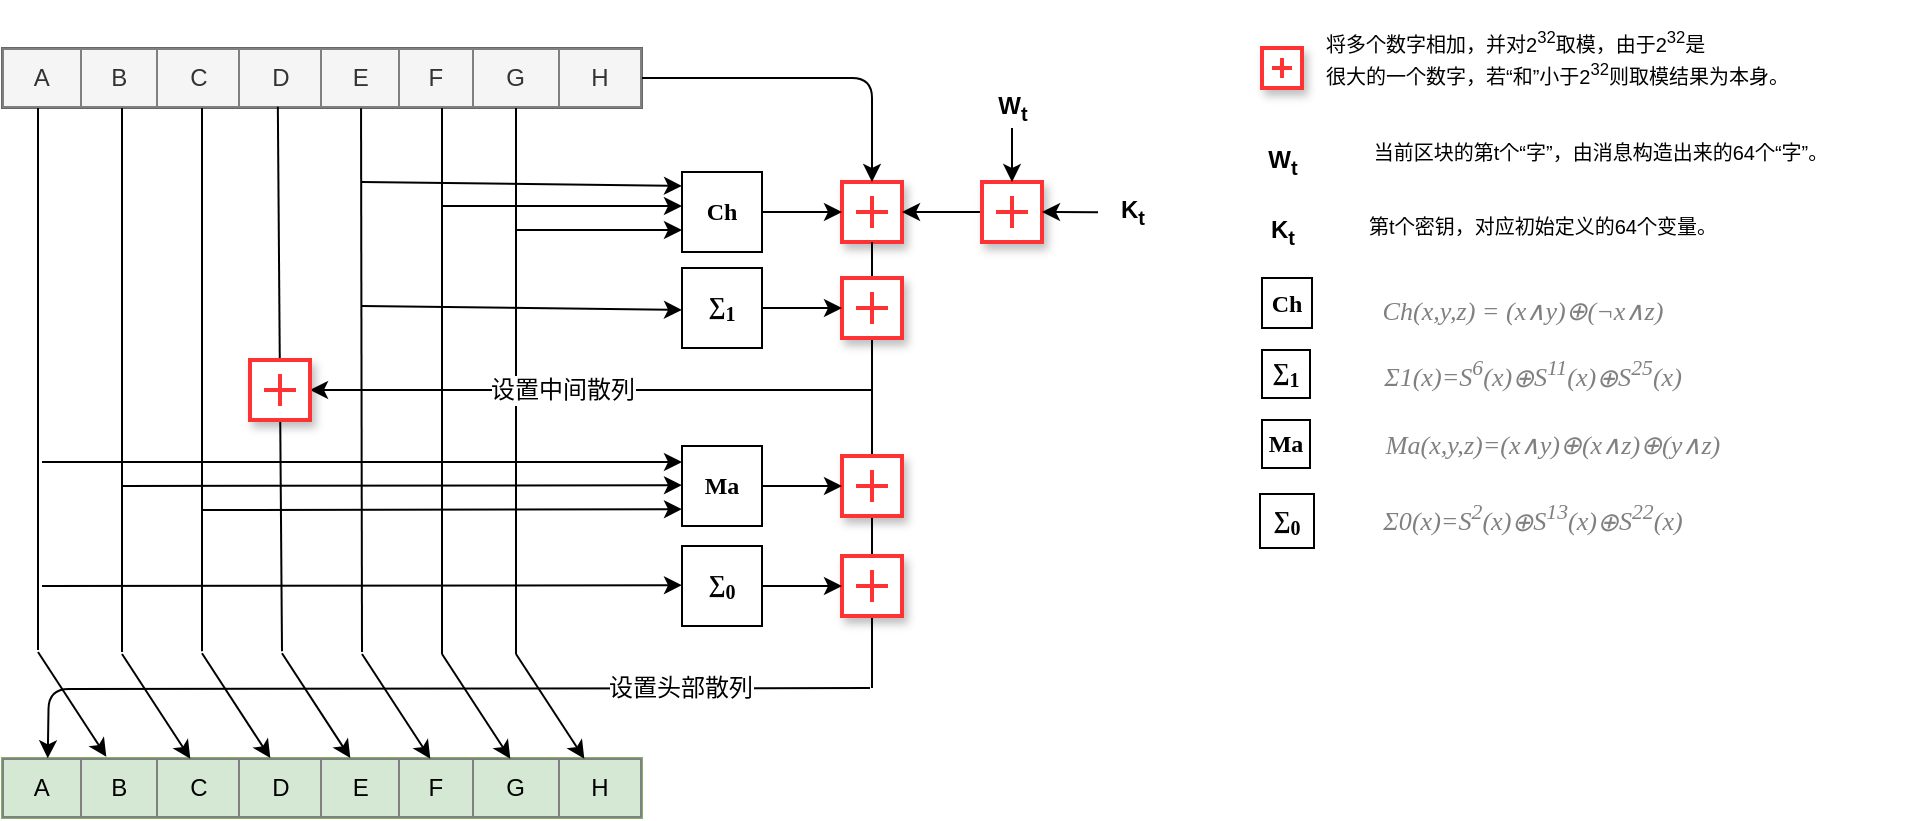 <mxfile version="12.9.5" type="device"><diagram id="lz7zN9bdowuZ4uMpcWsY" name="第 1 页"><mxGraphModel dx="1308" dy="698" grid="1" gridSize="10" guides="1" tooltips="1" connect="1" arrows="1" fold="1" page="1" pageScale="1" pageWidth="827" pageHeight="1169" math="0" shadow="0"><root><mxCell id="0"/><mxCell id="1" parent="0"/><mxCell id="5XFpJaCxZ739O2QyyYzE-1" value="&lt;table border=&quot;1&quot; width=&quot;100%&quot; style=&quot;width: 100% ; height: 100% ; border-collapse: collapse&quot; align=&quot;left&quot;&gt;&lt;tbody&gt;&lt;tr&gt;&lt;td&gt;A&lt;/td&gt;&lt;td&gt;B&lt;/td&gt;&lt;td&gt;C&lt;/td&gt;&lt;td&gt;D&lt;/td&gt;&lt;td&gt;E&lt;/td&gt;&lt;td&gt;F&lt;/td&gt;&lt;td&gt;G&lt;/td&gt;&lt;td&gt;H&lt;/td&gt;&lt;/tr&gt;&lt;/tbody&gt;&lt;/table&gt;" style="text;html=1;strokeColor=#666666;fillColor=#f5f5f5;overflow=fill;align=center;fontColor=#333333;" vertex="1" parent="1"><mxGeometry x="120" y="70" width="320" height="30" as="geometry"/></mxCell><mxCell id="5XFpJaCxZ739O2QyyYzE-2" value="&lt;table border=&quot;1&quot; width=&quot;100%&quot; style=&quot;width: 100% ; height: 100% ; border-collapse: collapse&quot; align=&quot;left&quot;&gt;&lt;tbody&gt;&lt;tr&gt;&lt;td&gt;A&lt;/td&gt;&lt;td&gt;B&lt;/td&gt;&lt;td&gt;C&lt;/td&gt;&lt;td&gt;D&lt;/td&gt;&lt;td&gt;E&lt;/td&gt;&lt;td&gt;F&lt;/td&gt;&lt;td&gt;G&lt;/td&gt;&lt;td&gt;H&lt;/td&gt;&lt;/tr&gt;&lt;/tbody&gt;&lt;/table&gt;" style="text;html=1;strokeColor=#82b366;fillColor=#d5e8d4;overflow=fill;align=center;" vertex="1" parent="1"><mxGeometry x="120" y="425" width="320" height="30" as="geometry"/></mxCell><mxCell id="5XFpJaCxZ739O2QyyYzE-3" value="&lt;font face=&quot;Comic Sans MS&quot;&gt;&lt;b&gt;Ch&lt;/b&gt;&lt;/font&gt;" style="whiteSpace=wrap;html=1;aspect=fixed;" vertex="1" parent="1"><mxGeometry x="460" y="132" width="40" height="40" as="geometry"/></mxCell><mxCell id="5XFpJaCxZ739O2QyyYzE-10" value="" style="shape=plus;html=1;outlineConnect=0;shadow=1;strokeColor=#FF3333;strokeWidth=2;" vertex="1" parent="1"><mxGeometry x="540" y="137" width="30" height="30" as="geometry"/></mxCell><mxCell id="5XFpJaCxZ739O2QyyYzE-13" value="" style="edgeStyle=orthogonalEdgeStyle;rounded=0;orthogonalLoop=1;jettySize=auto;html=1;" edge="1" parent="1" source="5XFpJaCxZ739O2QyyYzE-12" target="5XFpJaCxZ739O2QyyYzE-10"><mxGeometry relative="1" as="geometry"/></mxCell><mxCell id="5XFpJaCxZ739O2QyyYzE-12" value="" style="shape=plus;html=1;outlineConnect=0;shadow=1;strokeColor=#FF3333;strokeWidth=2;" vertex="1" parent="1"><mxGeometry x="610" y="137" width="30" height="30" as="geometry"/></mxCell><mxCell id="5XFpJaCxZ739O2QyyYzE-16" value="&lt;b&gt;W&lt;sub&gt;t&lt;/sub&gt;&lt;/b&gt;" style="text;html=1;align=center;verticalAlign=middle;resizable=0;points=[];autosize=1;" vertex="1" parent="1"><mxGeometry x="610" y="90" width="30" height="20" as="geometry"/></mxCell><mxCell id="5XFpJaCxZ739O2QyyYzE-21" value="&lt;b&gt;K&lt;sub&gt;t&lt;/sub&gt;&lt;/b&gt;" style="text;html=1;align=center;verticalAlign=middle;resizable=0;points=[];autosize=1;" vertex="1" parent="1"><mxGeometry x="670" y="142" width="30" height="20" as="geometry"/></mxCell><mxCell id="5XFpJaCxZ739O2QyyYzE-24" value="" style="endArrow=classic;html=1;exitX=-0.067;exitY=0.508;exitDx=0;exitDy=0;exitPerimeter=0;entryX=1;entryY=0.5;entryDx=0;entryDy=0;" edge="1" parent="1" source="5XFpJaCxZ739O2QyyYzE-21" target="5XFpJaCxZ739O2QyyYzE-12"><mxGeometry width="50" height="50" relative="1" as="geometry"><mxPoint x="560" y="257" as="sourcePoint"/><mxPoint x="610" y="207" as="targetPoint"/></mxGeometry></mxCell><mxCell id="5XFpJaCxZ739O2QyyYzE-25" value="" style="endArrow=classic;html=1;entryX=0.5;entryY=0;entryDx=0;entryDy=0;" edge="1" parent="1" source="5XFpJaCxZ739O2QyyYzE-16" target="5XFpJaCxZ739O2QyyYzE-12"><mxGeometry width="50" height="50" relative="1" as="geometry"><mxPoint x="677.99" y="162.16" as="sourcePoint"/><mxPoint x="650" y="162" as="targetPoint"/></mxGeometry></mxCell><mxCell id="5XFpJaCxZ739O2QyyYzE-29" value="" style="endArrow=classic;html=1;exitX=1;exitY=0.5;exitDx=0;exitDy=0;entryX=0.5;entryY=0;entryDx=0;entryDy=0;edgeStyle=orthogonalEdgeStyle;" edge="1" parent="1" source="5XFpJaCxZ739O2QyyYzE-1" target="5XFpJaCxZ739O2QyyYzE-10"><mxGeometry width="50" height="50" relative="1" as="geometry"><mxPoint x="421.44" y="100.99" as="sourcePoint"/><mxPoint x="575" y="150" as="targetPoint"/></mxGeometry></mxCell><mxCell id="5XFpJaCxZ739O2QyyYzE-30" value="" style="endArrow=none;html=1;elbow=vertical;endFill=0;" edge="1" parent="1"><mxGeometry width="50" height="50" relative="1" as="geometry"><mxPoint x="138" y="100" as="sourcePoint"/><mxPoint x="138" y="371" as="targetPoint"/></mxGeometry></mxCell><mxCell id="5XFpJaCxZ739O2QyyYzE-31" value="" style="endArrow=classic;html=1;elbow=vertical;endFill=1;entryX=0.163;entryY=-0.022;entryDx=0;entryDy=0;entryPerimeter=0;startArrow=none;startFill=0;" edge="1" parent="1" target="5XFpJaCxZ739O2QyyYzE-2"><mxGeometry width="50" height="50" relative="1" as="geometry"><mxPoint x="138" y="372" as="sourcePoint"/><mxPoint x="146" y="378" as="targetPoint"/></mxGeometry></mxCell><mxCell id="5XFpJaCxZ739O2QyyYzE-32" value="" style="endArrow=none;html=1;elbow=vertical;endFill=0;" edge="1" parent="1"><mxGeometry width="50" height="50" relative="1" as="geometry"><mxPoint x="180" y="100" as="sourcePoint"/><mxPoint x="180" y="372" as="targetPoint"/></mxGeometry></mxCell><mxCell id="5XFpJaCxZ739O2QyyYzE-33" value="" style="endArrow=classic;html=1;elbow=vertical;endFill=1;entryX=0.163;entryY=-0.022;entryDx=0;entryDy=0;entryPerimeter=0;startArrow=none;startFill=0;" edge="1" parent="1"><mxGeometry width="50" height="50" relative="1" as="geometry"><mxPoint x="180" y="373" as="sourcePoint"/><mxPoint x="214.16" y="425.34" as="targetPoint"/></mxGeometry></mxCell><mxCell id="5XFpJaCxZ739O2QyyYzE-34" value="" style="endArrow=none;html=1;elbow=vertical;endFill=0;" edge="1" parent="1"><mxGeometry width="50" height="50" relative="1" as="geometry"><mxPoint x="220" y="100" as="sourcePoint"/><mxPoint x="220" y="371.66" as="targetPoint"/></mxGeometry></mxCell><mxCell id="5XFpJaCxZ739O2QyyYzE-35" value="" style="endArrow=classic;html=1;elbow=vertical;endFill=1;entryX=0.163;entryY=-0.022;entryDx=0;entryDy=0;entryPerimeter=0;startArrow=none;startFill=0;" edge="1" parent="1"><mxGeometry width="50" height="50" relative="1" as="geometry"><mxPoint x="220" y="372.66" as="sourcePoint"/><mxPoint x="254.16" y="425.0" as="targetPoint"/></mxGeometry></mxCell><mxCell id="5XFpJaCxZ739O2QyyYzE-36" value="" style="endArrow=none;html=1;elbow=vertical;endFill=0;exitX=0.431;exitY=0.978;exitDx=0;exitDy=0;exitPerimeter=0;" edge="1" parent="1" source="5XFpJaCxZ739O2QyyYzE-1"><mxGeometry width="50" height="50" relative="1" as="geometry"><mxPoint x="260" y="139" as="sourcePoint"/><mxPoint x="260" y="371.66" as="targetPoint"/></mxGeometry></mxCell><mxCell id="5XFpJaCxZ739O2QyyYzE-37" value="" style="endArrow=classic;html=1;elbow=vertical;endFill=1;entryX=0.163;entryY=-0.022;entryDx=0;entryDy=0;entryPerimeter=0;startArrow=none;startFill=0;" edge="1" parent="1"><mxGeometry width="50" height="50" relative="1" as="geometry"><mxPoint x="260" y="372.66" as="sourcePoint"/><mxPoint x="294.16" y="425.0" as="targetPoint"/></mxGeometry></mxCell><mxCell id="5XFpJaCxZ739O2QyyYzE-38" value="" style="endArrow=none;html=1;elbow=vertical;endFill=0;exitX=0.561;exitY=1.006;exitDx=0;exitDy=0;exitPerimeter=0;" edge="1" parent="1" source="5XFpJaCxZ739O2QyyYzE-1"><mxGeometry width="50" height="50" relative="1" as="geometry"><mxPoint x="300.48" y="139.18" as="sourcePoint"/><mxPoint x="300" y="372" as="targetPoint"/></mxGeometry></mxCell><mxCell id="5XFpJaCxZ739O2QyyYzE-39" value="" style="endArrow=classic;html=1;elbow=vertical;endFill=1;entryX=0.163;entryY=-0.022;entryDx=0;entryDy=0;entryPerimeter=0;startArrow=none;startFill=0;" edge="1" parent="1"><mxGeometry width="50" height="50" relative="1" as="geometry"><mxPoint x="300" y="373" as="sourcePoint"/><mxPoint x="334.16" y="425.34" as="targetPoint"/></mxGeometry></mxCell><mxCell id="5XFpJaCxZ739O2QyyYzE-40" value="" style="endArrow=none;html=1;elbow=vertical;endFill=0;" edge="1" parent="1"><mxGeometry width="50" height="50" relative="1" as="geometry"><mxPoint x="340" y="100" as="sourcePoint"/><mxPoint x="340" y="373" as="targetPoint"/></mxGeometry></mxCell><mxCell id="5XFpJaCxZ739O2QyyYzE-41" value="" style="endArrow=classic;html=1;elbow=vertical;endFill=1;entryX=0.163;entryY=-0.022;entryDx=0;entryDy=0;entryPerimeter=0;startArrow=none;startFill=0;" edge="1" parent="1"><mxGeometry width="50" height="50" relative="1" as="geometry"><mxPoint x="340" y="373" as="sourcePoint"/><mxPoint x="374.16" y="425.34" as="targetPoint"/></mxGeometry></mxCell><mxCell id="5XFpJaCxZ739O2QyyYzE-42" value="" style="endArrow=none;html=1;elbow=vertical;endFill=0;" edge="1" parent="1"><mxGeometry width="50" height="50" relative="1" as="geometry"><mxPoint x="377" y="100" as="sourcePoint"/><mxPoint x="377" y="373" as="targetPoint"/></mxGeometry></mxCell><mxCell id="5XFpJaCxZ739O2QyyYzE-43" value="" style="endArrow=classic;html=1;elbow=vertical;endFill=1;entryX=0.163;entryY=-0.022;entryDx=0;entryDy=0;entryPerimeter=0;startArrow=none;startFill=0;" edge="1" parent="1"><mxGeometry width="50" height="50" relative="1" as="geometry"><mxPoint x="377" y="373" as="sourcePoint"/><mxPoint x="411.16" y="425.34" as="targetPoint"/></mxGeometry></mxCell><mxCell id="5XFpJaCxZ739O2QyyYzE-46" value="" style="endArrow=classic;html=1;elbow=vertical;endFill=1;entryX=0;entryY=0.5;entryDx=0;entryDy=0;startArrow=none;startFill=0;" edge="1" parent="1"><mxGeometry width="50" height="50" relative="1" as="geometry"><mxPoint x="300" y="137" as="sourcePoint"/><mxPoint x="460" y="139" as="targetPoint"/></mxGeometry></mxCell><mxCell id="5XFpJaCxZ739O2QyyYzE-47" value="" style="endArrow=classic;html=1;elbow=vertical;endFill=1;startArrow=none;startFill=0;" edge="1" parent="1"><mxGeometry width="50" height="50" relative="1" as="geometry"><mxPoint x="340" y="149" as="sourcePoint"/><mxPoint x="460" y="149" as="targetPoint"/></mxGeometry></mxCell><mxCell id="5XFpJaCxZ739O2QyyYzE-48" value="" style="endArrow=classic;html=1;elbow=vertical;endFill=1;startArrow=none;startFill=0;" edge="1" parent="1"><mxGeometry width="50" height="50" relative="1" as="geometry"><mxPoint x="377" y="161" as="sourcePoint"/><mxPoint x="460" y="161" as="targetPoint"/></mxGeometry></mxCell><mxCell id="5XFpJaCxZ739O2QyyYzE-51" value="" style="endArrow=classic;html=1;elbow=vertical;endFill=1;startArrow=none;startFill=0;exitX=1;exitY=0.5;exitDx=0;exitDy=0;entryX=0;entryY=0.5;entryDx=0;entryDy=0;" edge="1" parent="1" source="5XFpJaCxZ739O2QyyYzE-3" target="5XFpJaCxZ739O2QyyYzE-10"><mxGeometry width="50" height="50" relative="1" as="geometry"><mxPoint x="387" y="171" as="sourcePoint"/><mxPoint x="470" y="171" as="targetPoint"/></mxGeometry></mxCell><mxCell id="5XFpJaCxZ739O2QyyYzE-52" value="" style="endArrow=none;html=1;elbow=vertical;endFill=0;startArrow=none;startFill=0;exitX=0.5;exitY=1;exitDx=0;exitDy=0;" edge="1" parent="1" source="5XFpJaCxZ739O2QyyYzE-10"><mxGeometry width="50" height="50" relative="1" as="geometry"><mxPoint x="510" y="162" as="sourcePoint"/><mxPoint x="555" y="390" as="targetPoint"/></mxGeometry></mxCell><mxCell id="5XFpJaCxZ739O2QyyYzE-53" value="&lt;font face=&quot;Comic Sans MS&quot;&gt;&lt;b&gt;∑&lt;sub&gt;1&lt;/sub&gt;&lt;/b&gt;&lt;/font&gt;" style="whiteSpace=wrap;html=1;aspect=fixed;" vertex="1" parent="1"><mxGeometry x="460" y="180" width="40" height="40" as="geometry"/></mxCell><mxCell id="5XFpJaCxZ739O2QyyYzE-54" value="" style="endArrow=classic;html=1;elbow=vertical;endFill=1;entryX=0;entryY=0.5;entryDx=0;entryDy=0;startArrow=none;startFill=0;" edge="1" parent="1"><mxGeometry width="50" height="50" relative="1" as="geometry"><mxPoint x="300" y="199" as="sourcePoint"/><mxPoint x="460" y="201" as="targetPoint"/></mxGeometry></mxCell><mxCell id="5XFpJaCxZ739O2QyyYzE-55" value="" style="shape=plus;html=1;outlineConnect=0;shadow=1;strokeColor=#FF3333;strokeWidth=2;" vertex="1" parent="1"><mxGeometry x="540" y="185" width="30" height="30" as="geometry"/></mxCell><mxCell id="5XFpJaCxZ739O2QyyYzE-56" value="" style="endArrow=classic;html=1;elbow=vertical;endFill=1;startArrow=none;startFill=0;exitX=1;exitY=0.5;exitDx=0;exitDy=0;entryX=0;entryY=0.5;entryDx=0;entryDy=0;" edge="1" parent="1" source="5XFpJaCxZ739O2QyyYzE-53" target="5XFpJaCxZ739O2QyyYzE-55"><mxGeometry width="50" height="50" relative="1" as="geometry"><mxPoint x="510" y="162" as="sourcePoint"/><mxPoint x="550" y="162" as="targetPoint"/></mxGeometry></mxCell><mxCell id="5XFpJaCxZ739O2QyyYzE-57" value="&lt;font face=&quot;Comic Sans MS&quot;&gt;&lt;b&gt;Ma&lt;/b&gt;&lt;/font&gt;" style="whiteSpace=wrap;html=1;aspect=fixed;" vertex="1" parent="1"><mxGeometry x="460" y="269" width="40" height="40" as="geometry"/></mxCell><mxCell id="5XFpJaCxZ739O2QyyYzE-58" value="" style="endArrow=classic;html=1;elbow=vertical;endFill=1;entryX=0;entryY=0.5;entryDx=0;entryDy=0;startArrow=none;startFill=0;" edge="1" parent="1"><mxGeometry width="50" height="50" relative="1" as="geometry"><mxPoint x="140" y="277" as="sourcePoint"/><mxPoint x="460" y="277" as="targetPoint"/></mxGeometry></mxCell><mxCell id="5XFpJaCxZ739O2QyyYzE-59" value="" style="endArrow=classic;html=1;elbow=vertical;endFill=1;entryX=0;entryY=0.5;entryDx=0;entryDy=0;startArrow=none;startFill=0;" edge="1" parent="1"><mxGeometry width="50" height="50" relative="1" as="geometry"><mxPoint x="180" y="289" as="sourcePoint"/><mxPoint x="460" y="288.58" as="targetPoint"/></mxGeometry></mxCell><mxCell id="5XFpJaCxZ739O2QyyYzE-60" value="" style="endArrow=classic;html=1;elbow=vertical;endFill=1;entryX=0;entryY=0.5;entryDx=0;entryDy=0;startArrow=none;startFill=0;" edge="1" parent="1"><mxGeometry width="50" height="50" relative="1" as="geometry"><mxPoint x="220" y="301" as="sourcePoint"/><mxPoint x="460" y="300.58" as="targetPoint"/></mxGeometry></mxCell><mxCell id="5XFpJaCxZ739O2QyyYzE-61" value="&lt;b style=&quot;font-family: &amp;#34;comic sans ms&amp;#34;&quot;&gt;∑&lt;sub&gt;0&lt;/sub&gt;&lt;/b&gt;" style="whiteSpace=wrap;html=1;aspect=fixed;" vertex="1" parent="1"><mxGeometry x="460" y="319" width="40" height="40" as="geometry"/></mxCell><mxCell id="5XFpJaCxZ739O2QyyYzE-62" value="" style="endArrow=classic;html=1;elbow=vertical;endFill=1;entryX=0;entryY=0.5;entryDx=0;entryDy=0;startArrow=none;startFill=0;" edge="1" parent="1"><mxGeometry width="50" height="50" relative="1" as="geometry"><mxPoint x="140" y="339" as="sourcePoint"/><mxPoint x="460" y="338.58" as="targetPoint"/></mxGeometry></mxCell><mxCell id="5XFpJaCxZ739O2QyyYzE-63" value="" style="shape=plus;html=1;outlineConnect=0;shadow=1;strokeColor=#FF3333;strokeWidth=2;" vertex="1" parent="1"><mxGeometry x="540" y="274" width="30" height="30" as="geometry"/></mxCell><mxCell id="5XFpJaCxZ739O2QyyYzE-64" value="" style="endArrow=classic;html=1;elbow=vertical;endFill=1;startArrow=none;startFill=0;exitX=1;exitY=0.5;exitDx=0;exitDy=0;entryX=0;entryY=0.5;entryDx=0;entryDy=0;" edge="1" parent="1" target="5XFpJaCxZ739O2QyyYzE-63"><mxGeometry width="50" height="50" relative="1" as="geometry"><mxPoint x="500" y="289" as="sourcePoint"/><mxPoint x="550" y="251" as="targetPoint"/></mxGeometry></mxCell><mxCell id="5XFpJaCxZ739O2QyyYzE-65" value="" style="shape=plus;html=1;outlineConnect=0;shadow=1;strokeColor=#FF3333;strokeWidth=2;" vertex="1" parent="1"><mxGeometry x="540" y="324" width="30" height="30" as="geometry"/></mxCell><mxCell id="5XFpJaCxZ739O2QyyYzE-66" value="" style="endArrow=classic;html=1;elbow=vertical;endFill=1;startArrow=none;startFill=0;entryX=0;entryY=0.5;entryDx=0;entryDy=0;" edge="1" parent="1" target="5XFpJaCxZ739O2QyyYzE-65"><mxGeometry width="50" height="50" relative="1" as="geometry"><mxPoint x="500" y="339" as="sourcePoint"/><mxPoint x="550" y="301" as="targetPoint"/></mxGeometry></mxCell><mxCell id="5XFpJaCxZ739O2QyyYzE-69" value="" style="endArrow=classic;html=1;elbow=vertical;endFill=1;entryX=0.059;entryY=-0.028;entryDx=0;entryDy=0;entryPerimeter=0;startArrow=none;startFill=0;edgeStyle=orthogonalEdgeStyle;" edge="1" parent="1"><mxGeometry width="50" height="50" relative="1" as="geometry"><mxPoint x="554" y="390" as="sourcePoint"/><mxPoint x="142.88" y="425.16" as="targetPoint"/></mxGeometry></mxCell><mxCell id="5XFpJaCxZ739O2QyyYzE-99" value="设置头部散列" style="text;html=1;align=center;verticalAlign=middle;resizable=0;points=[];labelBackgroundColor=#ffffff;" vertex="1" connectable="0" parent="5XFpJaCxZ739O2QyyYzE-69"><mxGeometry x="-0.572" y="3" relative="1" as="geometry"><mxPoint y="-3" as="offset"/></mxGeometry></mxCell><mxCell id="5XFpJaCxZ739O2QyyYzE-70" value="" style="endArrow=classic;html=1;elbow=vertical;endFill=1;startArrow=none;startFill=0;entryX=1;entryY=0.5;entryDx=0;entryDy=0;" edge="1" parent="1" target="5XFpJaCxZ739O2QyyYzE-71"><mxGeometry width="50" height="50" relative="1" as="geometry"><mxPoint x="555" y="241" as="sourcePoint"/><mxPoint x="279" y="241" as="targetPoint"/></mxGeometry></mxCell><mxCell id="5XFpJaCxZ739O2QyyYzE-98" value="设置中间散列" style="text;html=1;align=center;verticalAlign=middle;resizable=0;points=[];labelBackgroundColor=#ffffff;" vertex="1" connectable="0" parent="5XFpJaCxZ739O2QyyYzE-70"><mxGeometry x="0.106" relative="1" as="geometry"><mxPoint as="offset"/></mxGeometry></mxCell><mxCell id="5XFpJaCxZ739O2QyyYzE-71" value="" style="shape=plus;html=1;outlineConnect=0;shadow=1;strokeColor=#FF3333;strokeWidth=2;" vertex="1" parent="1"><mxGeometry x="244" y="226" width="30" height="30" as="geometry"/></mxCell><mxCell id="5XFpJaCxZ739O2QyyYzE-75" value="" style="shape=plus;html=1;outlineConnect=0;shadow=1;strokeColor=#FF3333;strokeWidth=2;" vertex="1" parent="1"><mxGeometry x="750" y="70" width="20" height="20" as="geometry"/></mxCell><mxCell id="5XFpJaCxZ739O2QyyYzE-77" value="&lt;font style=&quot;font-size: 10px&quot;&gt;&lt;span style=&quot;white-space: nowrap&quot;&gt;将多个数字相加，并对2&lt;/span&gt;&lt;sup style=&quot;white-space: nowrap&quot;&gt;32&lt;/sup&gt;&lt;span style=&quot;white-space: nowrap&quot;&gt;取模，&lt;/span&gt;&lt;span style=&quot;white-space: nowrap&quot;&gt;由于2&lt;/span&gt;&lt;sup style=&quot;white-space: nowrap&quot;&gt;32&lt;/sup&gt;&lt;span style=&quot;white-space: nowrap&quot;&gt;是&lt;br&gt;很大的一个数字，若&lt;/span&gt;&lt;span style=&quot;white-space: nowrap&quot;&gt;“和”小于2&lt;/span&gt;&lt;sup style=&quot;white-space: nowrap&quot;&gt;32&lt;/sup&gt;&lt;span style=&quot;white-space: nowrap&quot;&gt;则取模结果为本身。&lt;/span&gt;&lt;/font&gt;" style="text;html=1;strokeColor=none;fillColor=none;align=left;verticalAlign=middle;whiteSpace=wrap;rounded=0;shadow=1;" vertex="1" parent="1"><mxGeometry x="780" y="50" width="290" height="50" as="geometry"/></mxCell><mxCell id="5XFpJaCxZ739O2QyyYzE-80" value="&lt;b&gt;W&lt;sub&gt;t&lt;/sub&gt;&lt;/b&gt;" style="text;html=1;align=center;verticalAlign=middle;resizable=0;points=[];autosize=1;" vertex="1" parent="1"><mxGeometry x="745" y="117" width="30" height="20" as="geometry"/></mxCell><mxCell id="5XFpJaCxZ739O2QyyYzE-83" value="&lt;b&gt;K&lt;sub&gt;t&lt;/sub&gt;&lt;/b&gt;" style="text;html=1;align=center;verticalAlign=middle;resizable=0;points=[];autosize=1;" vertex="1" parent="1"><mxGeometry x="745" y="152" width="30" height="20" as="geometry"/></mxCell><mxCell id="5XFpJaCxZ739O2QyyYzE-86" value="&lt;span style=&quot;font-size: 10px ; text-align: left&quot;&gt;当前区块的第t个“字”，由消息构造出来的64个“字”。&lt;/span&gt;" style="text;html=1;align=center;verticalAlign=middle;resizable=0;points=[];autosize=1;" vertex="1" parent="1"><mxGeometry x="774" y="112" width="290" height="20" as="geometry"/></mxCell><mxCell id="5XFpJaCxZ739O2QyyYzE-87" value="&lt;span style=&quot;font-size: 10px ; text-align: left&quot;&gt;第t个密钥，对应初始定义的64个变量。&lt;/span&gt;" style="text;html=1;align=center;verticalAlign=middle;resizable=0;points=[];autosize=1;" vertex="1" parent="1"><mxGeometry x="780" y="149" width="220" height="20" as="geometry"/></mxCell><mxCell id="5XFpJaCxZ739O2QyyYzE-88" value="&lt;font face=&quot;Comic Sans MS&quot;&gt;&lt;b&gt;Ch&lt;/b&gt;&lt;/font&gt;" style="whiteSpace=wrap;html=1;aspect=fixed;" vertex="1" parent="1"><mxGeometry x="750" y="185" width="25" height="25" as="geometry"/></mxCell><mxCell id="5XFpJaCxZ739O2QyyYzE-89" value="&lt;pre style=&quot;background-color: rgb(255 , 255 , 255) ; font-family: &amp;#34;consolas&amp;#34; ; font-size: 9.8pt&quot;&gt;&lt;span style=&quot;color: #808080 ; font-style: italic&quot;&gt;Ch(x,y,z) = (x&lt;/span&gt;&lt;span style=&quot;color: #808080 ; font-style: italic ; font-family: &amp;#34;arial&amp;#34;&quot;&gt;∧&lt;/span&gt;&lt;span style=&quot;color: #808080 ; font-style: italic&quot;&gt;y)&lt;/span&gt;&lt;span style=&quot;color: #808080 ; font-style: italic ; font-family: &amp;#34;arial&amp;#34;&quot;&gt;⊕&lt;/span&gt;&lt;span style=&quot;color: #808080 ; font-style: italic&quot;&gt;(¬x&lt;/span&gt;&lt;span style=&quot;color: #808080 ; font-style: italic ; font-family: &amp;#34;arial&amp;#34;&quot;&gt;∧&lt;/span&gt;&lt;span style=&quot;color: #808080 ; font-style: italic&quot;&gt;z)&lt;/span&gt;&lt;/pre&gt;" style="text;html=1;align=center;verticalAlign=middle;resizable=0;points=[];autosize=1;" vertex="1" parent="1"><mxGeometry x="780" y="176" width="200" height="50" as="geometry"/></mxCell><mxCell id="5XFpJaCxZ739O2QyyYzE-90" value="&lt;font face=&quot;Comic Sans MS&quot;&gt;&lt;b&gt;∑&lt;sub&gt;1&lt;/sub&gt;&lt;/b&gt;&lt;/font&gt;" style="whiteSpace=wrap;html=1;aspect=fixed;" vertex="1" parent="1"><mxGeometry x="750" y="221" width="24" height="24" as="geometry"/></mxCell><mxCell id="5XFpJaCxZ739O2QyyYzE-91" value="&lt;font face=&quot;Comic Sans MS&quot;&gt;&lt;b&gt;Ma&lt;/b&gt;&lt;/font&gt;" style="whiteSpace=wrap;html=1;aspect=fixed;" vertex="1" parent="1"><mxGeometry x="750" y="256" width="24" height="24" as="geometry"/></mxCell><mxCell id="5XFpJaCxZ739O2QyyYzE-92" value="&lt;pre style=&quot;background-color: rgb(255 , 255 , 255) ; font-family: &amp;#34;consolas&amp;#34; ; font-size: 9.8pt&quot;&gt;&lt;span style=&quot;color: #808080 ; font-style: italic&quot;&gt;Ma(x,y,z)=(x&lt;/span&gt;&lt;span style=&quot;color: #808080 ; font-style: italic ; font-family: &amp;#34;arial&amp;#34;&quot;&gt;∧&lt;/span&gt;&lt;span style=&quot;color: #808080 ; font-style: italic&quot;&gt;y)&lt;/span&gt;&lt;span style=&quot;color: #808080 ; font-style: italic ; font-family: &amp;#34;arial&amp;#34;&quot;&gt;⊕&lt;/span&gt;&lt;span style=&quot;color: #808080 ; font-style: italic&quot;&gt;(x&lt;/span&gt;&lt;span style=&quot;color: #808080 ; font-style: italic ; font-family: &amp;#34;arial&amp;#34;&quot;&gt;∧&lt;/span&gt;&lt;span style=&quot;color: #808080 ; font-style: italic&quot;&gt;z)&lt;/span&gt;&lt;span style=&quot;color: #808080 ; font-style: italic ; font-family: &amp;#34;arial&amp;#34;&quot;&gt;⊕&lt;/span&gt;&lt;span style=&quot;color: #808080 ; font-style: italic&quot;&gt;(y&lt;/span&gt;&lt;span style=&quot;color: #808080 ; font-style: italic ; font-family: &amp;#34;arial&amp;#34;&quot;&gt;∧&lt;/span&gt;&lt;span style=&quot;color: #808080 ; font-style: italic&quot;&gt;z)&lt;/span&gt;&lt;/pre&gt;" style="text;html=1;align=center;verticalAlign=middle;resizable=0;points=[];autosize=1;" vertex="1" parent="1"><mxGeometry x="785" y="243" width="220" height="50" as="geometry"/></mxCell><mxCell id="5XFpJaCxZ739O2QyyYzE-95" value="&lt;b style=&quot;font-family: &amp;#34;comic sans ms&amp;#34;&quot;&gt;∑&lt;sub&gt;0&lt;/sub&gt;&lt;/b&gt;" style="whiteSpace=wrap;html=1;aspect=fixed;" vertex="1" parent="1"><mxGeometry x="749" y="293" width="27" height="27" as="geometry"/></mxCell><mxCell id="5XFpJaCxZ739O2QyyYzE-96" value="&lt;pre style=&quot;background-color: rgb(255 , 255 , 255) ; font-family: &amp;#34;consolas&amp;#34; ; font-size: 9.8pt&quot;&gt;&lt;span style=&quot;color: #808080 ; font-style: italic&quot;&gt;Σ0​(x)=S&lt;sup&gt;2&lt;/sup&gt;(x)&lt;/span&gt;&lt;span style=&quot;color: #808080 ; font-style: italic ; font-family: &amp;#34;arial&amp;#34;&quot;&gt;⊕&lt;/span&gt;&lt;span style=&quot;color: #808080 ; font-style: italic&quot;&gt;S&lt;sup&gt;13&lt;/sup&gt;(x)&lt;/span&gt;&lt;span style=&quot;color: #808080 ; font-style: italic ; font-family: &amp;#34;arial&amp;#34;&quot;&gt;⊕&lt;/span&gt;&lt;span style=&quot;color: #808080 ; font-style: italic&quot;&gt;S&lt;sup&gt;22&lt;/sup&gt;(x)&lt;/span&gt;&lt;/pre&gt;" style="text;html=1;align=center;verticalAlign=middle;resizable=0;points=[];autosize=1;" vertex="1" parent="1"><mxGeometry x="785" y="280" width="200" height="50" as="geometry"/></mxCell><mxCell id="5XFpJaCxZ739O2QyyYzE-97" value="&lt;pre style=&quot;background-color: rgb(255 , 255 , 255) ; font-family: &amp;#34;consolas&amp;#34; ; font-size: 9.8pt&quot;&gt;&lt;span style=&quot;color: #808080 ; font-style: italic&quot;&gt;Σ1​(x)=S&lt;sup&gt;6&lt;/sup&gt;(x)&lt;/span&gt;&lt;span style=&quot;color: #808080 ; font-style: italic ; font-family: &amp;#34;arial&amp;#34;&quot;&gt;⊕&lt;/span&gt;&lt;span style=&quot;color: #808080 ; font-style: italic&quot;&gt;S&lt;sup&gt;11&lt;/sup&gt;(x)&lt;/span&gt;&lt;span style=&quot;color: #808080 ; font-style: italic ; font-family: &amp;#34;arial&amp;#34;&quot;&gt;⊕&lt;/span&gt;&lt;span style=&quot;color: #808080 ; font-style: italic&quot;&gt;S&lt;sup&gt;25&lt;/sup&gt;(x)&lt;/span&gt;&lt;/pre&gt;" style="text;html=1;align=center;verticalAlign=middle;resizable=0;points=[];autosize=1;" vertex="1" parent="1"><mxGeometry x="785" y="208" width="200" height="50" as="geometry"/></mxCell></root></mxGraphModel></diagram></mxfile>